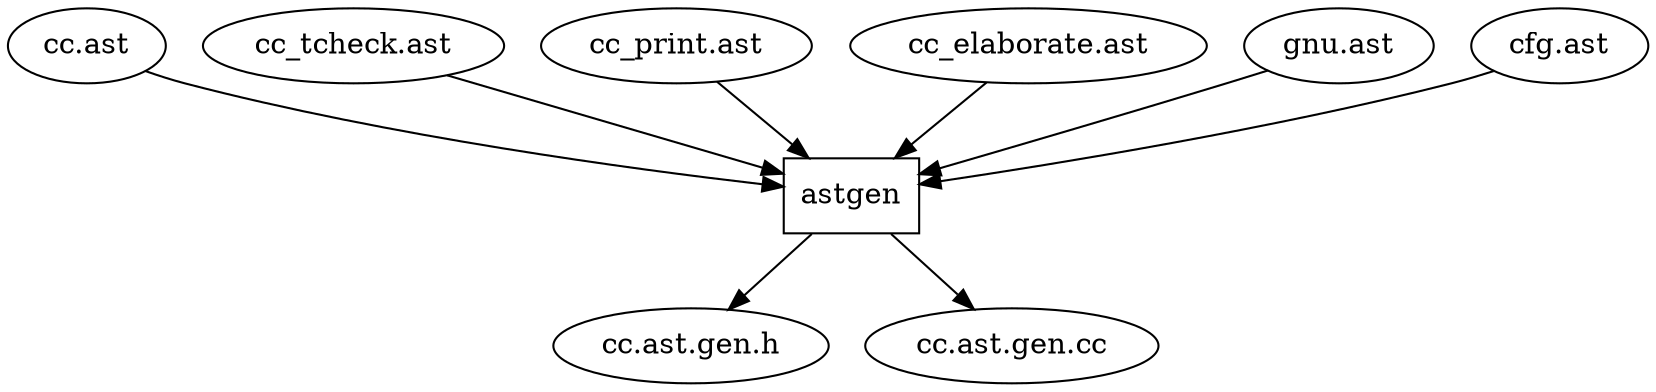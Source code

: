 // ast_build.dot
// information flow for building the Elsa AST

digraph "Elsa AST Build Process" {

  "cc.ast" -> "astgen";
  "cc_tcheck.ast" -> "astgen";
  "cc_print.ast" -> "astgen";
  "cc_elaborate.ast" -> "astgen";
  "gnu.ast" -> "astgen";
  "cfg.ast" -> "astgen";

  "astgen" [
    shape = rectangle
  ];

  "astgen" -> "cc.ast.gen.h";
  "astgen" -> "cc.ast.gen.cc";
}
